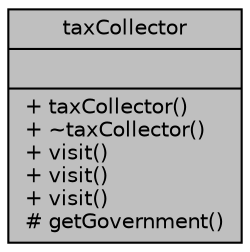 digraph "taxCollector"
{
 // LATEX_PDF_SIZE
  edge [fontname="Helvetica",fontsize="10",labelfontname="Helvetica",labelfontsize="10"];
  node [fontname="Helvetica",fontsize="10",shape=record];
  Node1 [label="{taxCollector\n||+ taxCollector()\l+ ~taxCollector()\l+ visit()\l+ visit()\l+ visit()\l# getGovernment()\l}",height=0.2,width=0.4,color="black", fillcolor="grey75", style="filled", fontcolor="black",tooltip="Abstract class representing a tax collector that visits various building types to collect taxes."];
}
